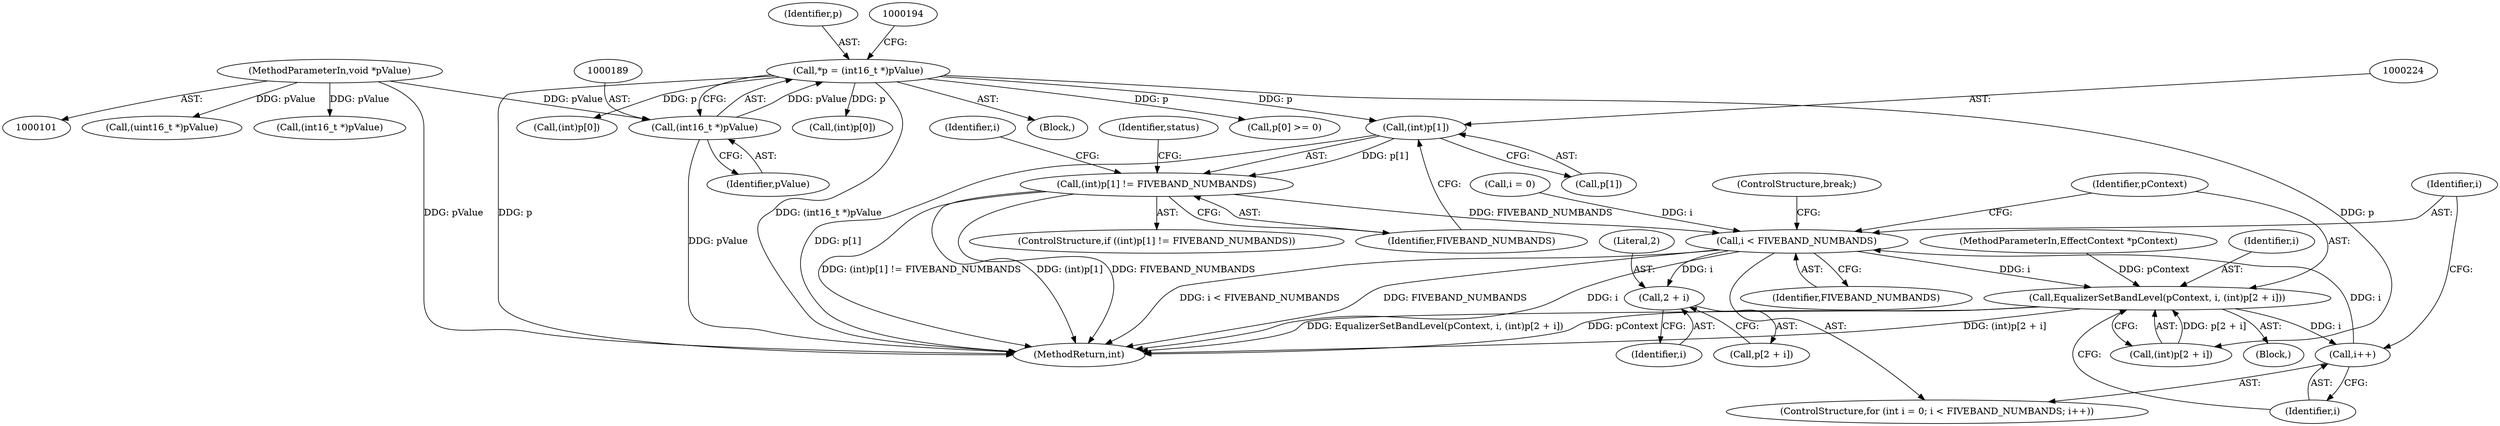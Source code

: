 digraph "0_Android_321ea5257e37c8edb26e66fe4ee78cca4cd915fe_0@array" {
"1000223" [label="(Call,(int)p[1])"];
"1000186" [label="(Call,*p = (int16_t *)pValue)"];
"1000188" [label="(Call,(int16_t *)pValue)"];
"1000104" [label="(MethodParameterIn,void *pValue)"];
"1000222" [label="(Call,(int)p[1] != FIVEBAND_NUMBANDS)"];
"1000240" [label="(Call,i < FIVEBAND_NUMBANDS)"];
"1000246" [label="(Call,EqualizerSetBandLevel(pContext, i, (int)p[2 + i]))"];
"1000243" [label="(Call,i++)"];
"1000253" [label="(Call,2 + i)"];
"1000186" [label="(Call,*p = (int16_t *)pValue)"];
"1000249" [label="(Call,(int)p[2 + i])"];
"1000222" [label="(Call,(int)p[1] != FIVEBAND_NUMBANDS)"];
"1000184" [label="(Block,)"];
"1000251" [label="(Call,p[2 + i])"];
"1000206" [label="(Call,p[0] >= 0)"];
"1000231" [label="(Identifier,status)"];
"1000235" [label="(ControlStructure,for (int i = 0; i < FIVEBAND_NUMBANDS; i++))"];
"1000247" [label="(Identifier,pContext)"];
"1000246" [label="(Call,EqualizerSetBandLevel(pContext, i, (int)p[2 + i]))"];
"1000244" [label="(Identifier,i)"];
"1000254" [label="(Literal,2)"];
"1000134" [label="(Call,(uint16_t *)pValue)"];
"1000253" [label="(Call,2 + i)"];
"1000190" [label="(Identifier,pValue)"];
"1000228" [label="(Identifier,FIVEBAND_NUMBANDS)"];
"1000241" [label="(Identifier,i)"];
"1000102" [label="(MethodParameterIn,EffectContext *pContext)"];
"1000248" [label="(Identifier,i)"];
"1000221" [label="(ControlStructure,if ((int)p[1] != FIVEBAND_NUMBANDS))"];
"1000256" [label="(ControlStructure,break;)"];
"1000165" [label="(Call,(int16_t *)pValue)"];
"1000245" [label="(Block,)"];
"1000243" [label="(Call,i++)"];
"1000193" [label="(Call,(int)p[0])"];
"1000225" [label="(Call,p[1])"];
"1000223" [label="(Call,(int)p[1])"];
"1000104" [label="(MethodParameterIn,void *pValue)"];
"1000238" [label="(Identifier,i)"];
"1000242" [label="(Identifier,FIVEBAND_NUMBANDS)"];
"1000187" [label="(Identifier,p)"];
"1000237" [label="(Call,i = 0)"];
"1000240" [label="(Call,i < FIVEBAND_NUMBANDS)"];
"1000188" [label="(Call,(int16_t *)pValue)"];
"1000268" [label="(MethodReturn,int)"];
"1000214" [label="(Call,(int)p[0])"];
"1000255" [label="(Identifier,i)"];
"1000223" -> "1000222"  [label="AST: "];
"1000223" -> "1000225"  [label="CFG: "];
"1000224" -> "1000223"  [label="AST: "];
"1000225" -> "1000223"  [label="AST: "];
"1000228" -> "1000223"  [label="CFG: "];
"1000223" -> "1000268"  [label="DDG: p[1]"];
"1000223" -> "1000222"  [label="DDG: p[1]"];
"1000186" -> "1000223"  [label="DDG: p"];
"1000186" -> "1000184"  [label="AST: "];
"1000186" -> "1000188"  [label="CFG: "];
"1000187" -> "1000186"  [label="AST: "];
"1000188" -> "1000186"  [label="AST: "];
"1000194" -> "1000186"  [label="CFG: "];
"1000186" -> "1000268"  [label="DDG: (int16_t *)pValue"];
"1000186" -> "1000268"  [label="DDG: p"];
"1000188" -> "1000186"  [label="DDG: pValue"];
"1000186" -> "1000193"  [label="DDG: p"];
"1000186" -> "1000206"  [label="DDG: p"];
"1000186" -> "1000214"  [label="DDG: p"];
"1000186" -> "1000249"  [label="DDG: p"];
"1000188" -> "1000190"  [label="CFG: "];
"1000189" -> "1000188"  [label="AST: "];
"1000190" -> "1000188"  [label="AST: "];
"1000188" -> "1000268"  [label="DDG: pValue"];
"1000104" -> "1000188"  [label="DDG: pValue"];
"1000104" -> "1000101"  [label="AST: "];
"1000104" -> "1000268"  [label="DDG: pValue"];
"1000104" -> "1000134"  [label="DDG: pValue"];
"1000104" -> "1000165"  [label="DDG: pValue"];
"1000222" -> "1000221"  [label="AST: "];
"1000222" -> "1000228"  [label="CFG: "];
"1000228" -> "1000222"  [label="AST: "];
"1000231" -> "1000222"  [label="CFG: "];
"1000238" -> "1000222"  [label="CFG: "];
"1000222" -> "1000268"  [label="DDG: (int)p[1]"];
"1000222" -> "1000268"  [label="DDG: FIVEBAND_NUMBANDS"];
"1000222" -> "1000268"  [label="DDG: (int)p[1] != FIVEBAND_NUMBANDS"];
"1000222" -> "1000240"  [label="DDG: FIVEBAND_NUMBANDS"];
"1000240" -> "1000235"  [label="AST: "];
"1000240" -> "1000242"  [label="CFG: "];
"1000241" -> "1000240"  [label="AST: "];
"1000242" -> "1000240"  [label="AST: "];
"1000247" -> "1000240"  [label="CFG: "];
"1000256" -> "1000240"  [label="CFG: "];
"1000240" -> "1000268"  [label="DDG: i < FIVEBAND_NUMBANDS"];
"1000240" -> "1000268"  [label="DDG: FIVEBAND_NUMBANDS"];
"1000240" -> "1000268"  [label="DDG: i"];
"1000237" -> "1000240"  [label="DDG: i"];
"1000243" -> "1000240"  [label="DDG: i"];
"1000240" -> "1000246"  [label="DDG: i"];
"1000240" -> "1000253"  [label="DDG: i"];
"1000246" -> "1000245"  [label="AST: "];
"1000246" -> "1000249"  [label="CFG: "];
"1000247" -> "1000246"  [label="AST: "];
"1000248" -> "1000246"  [label="AST: "];
"1000249" -> "1000246"  [label="AST: "];
"1000244" -> "1000246"  [label="CFG: "];
"1000246" -> "1000268"  [label="DDG: EqualizerSetBandLevel(pContext, i, (int)p[2 + i])"];
"1000246" -> "1000268"  [label="DDG: pContext"];
"1000246" -> "1000268"  [label="DDG: (int)p[2 + i]"];
"1000246" -> "1000243"  [label="DDG: i"];
"1000102" -> "1000246"  [label="DDG: pContext"];
"1000249" -> "1000246"  [label="DDG: p[2 + i]"];
"1000243" -> "1000235"  [label="AST: "];
"1000243" -> "1000244"  [label="CFG: "];
"1000244" -> "1000243"  [label="AST: "];
"1000241" -> "1000243"  [label="CFG: "];
"1000253" -> "1000251"  [label="AST: "];
"1000253" -> "1000255"  [label="CFG: "];
"1000254" -> "1000253"  [label="AST: "];
"1000255" -> "1000253"  [label="AST: "];
"1000251" -> "1000253"  [label="CFG: "];
}
